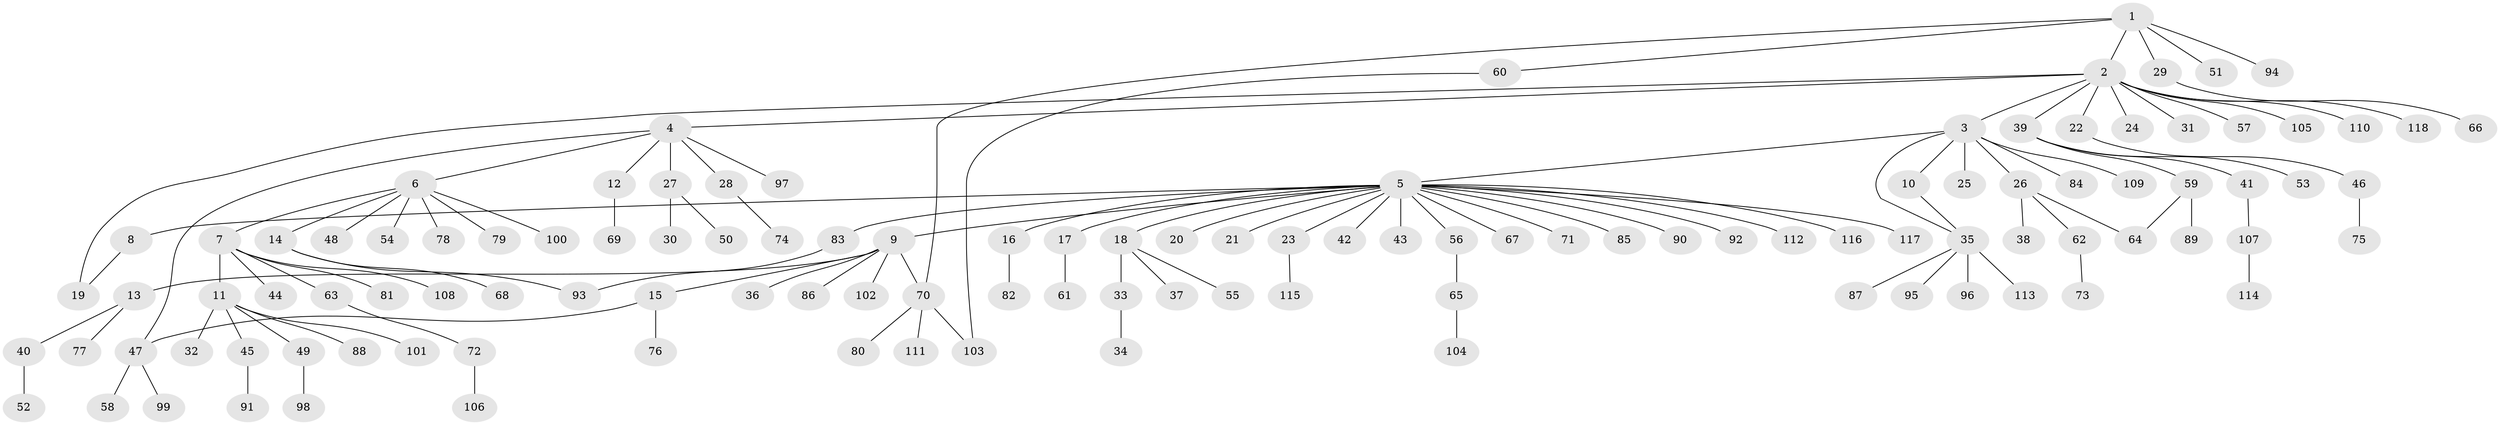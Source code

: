 // Generated by graph-tools (version 1.1) at 2025/01/03/09/25 03:01:52]
// undirected, 118 vertices, 124 edges
graph export_dot {
graph [start="1"]
  node [color=gray90,style=filled];
  1;
  2;
  3;
  4;
  5;
  6;
  7;
  8;
  9;
  10;
  11;
  12;
  13;
  14;
  15;
  16;
  17;
  18;
  19;
  20;
  21;
  22;
  23;
  24;
  25;
  26;
  27;
  28;
  29;
  30;
  31;
  32;
  33;
  34;
  35;
  36;
  37;
  38;
  39;
  40;
  41;
  42;
  43;
  44;
  45;
  46;
  47;
  48;
  49;
  50;
  51;
  52;
  53;
  54;
  55;
  56;
  57;
  58;
  59;
  60;
  61;
  62;
  63;
  64;
  65;
  66;
  67;
  68;
  69;
  70;
  71;
  72;
  73;
  74;
  75;
  76;
  77;
  78;
  79;
  80;
  81;
  82;
  83;
  84;
  85;
  86;
  87;
  88;
  89;
  90;
  91;
  92;
  93;
  94;
  95;
  96;
  97;
  98;
  99;
  100;
  101;
  102;
  103;
  104;
  105;
  106;
  107;
  108;
  109;
  110;
  111;
  112;
  113;
  114;
  115;
  116;
  117;
  118;
  1 -- 2;
  1 -- 29;
  1 -- 51;
  1 -- 60;
  1 -- 70;
  1 -- 94;
  2 -- 3;
  2 -- 4;
  2 -- 19;
  2 -- 22;
  2 -- 24;
  2 -- 31;
  2 -- 39;
  2 -- 57;
  2 -- 105;
  2 -- 110;
  2 -- 118;
  3 -- 5;
  3 -- 10;
  3 -- 25;
  3 -- 26;
  3 -- 35;
  3 -- 84;
  3 -- 109;
  4 -- 6;
  4 -- 12;
  4 -- 27;
  4 -- 28;
  4 -- 47;
  4 -- 97;
  5 -- 8;
  5 -- 9;
  5 -- 16;
  5 -- 17;
  5 -- 18;
  5 -- 20;
  5 -- 21;
  5 -- 23;
  5 -- 42;
  5 -- 43;
  5 -- 56;
  5 -- 67;
  5 -- 71;
  5 -- 83;
  5 -- 85;
  5 -- 90;
  5 -- 92;
  5 -- 112;
  5 -- 116;
  5 -- 117;
  6 -- 7;
  6 -- 14;
  6 -- 48;
  6 -- 54;
  6 -- 78;
  6 -- 79;
  6 -- 100;
  7 -- 11;
  7 -- 44;
  7 -- 63;
  7 -- 81;
  7 -- 108;
  8 -- 19;
  9 -- 13;
  9 -- 15;
  9 -- 36;
  9 -- 70;
  9 -- 86;
  9 -- 102;
  10 -- 35;
  11 -- 32;
  11 -- 45;
  11 -- 49;
  11 -- 88;
  11 -- 101;
  12 -- 69;
  13 -- 40;
  13 -- 77;
  14 -- 68;
  14 -- 93;
  15 -- 47;
  15 -- 76;
  16 -- 82;
  17 -- 61;
  18 -- 33;
  18 -- 37;
  18 -- 55;
  22 -- 46;
  23 -- 115;
  26 -- 38;
  26 -- 62;
  26 -- 64;
  27 -- 30;
  27 -- 50;
  28 -- 74;
  29 -- 66;
  33 -- 34;
  35 -- 87;
  35 -- 95;
  35 -- 96;
  35 -- 113;
  39 -- 41;
  39 -- 53;
  39 -- 59;
  40 -- 52;
  41 -- 107;
  45 -- 91;
  46 -- 75;
  47 -- 58;
  47 -- 99;
  49 -- 98;
  56 -- 65;
  59 -- 64;
  59 -- 89;
  60 -- 103;
  62 -- 73;
  63 -- 72;
  65 -- 104;
  70 -- 80;
  70 -- 103;
  70 -- 111;
  72 -- 106;
  83 -- 93;
  107 -- 114;
}
